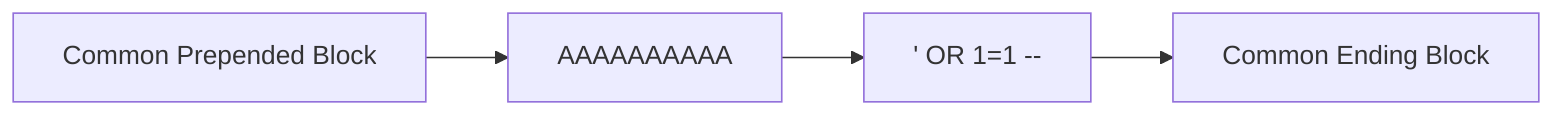 graph LR
    A[Common Prepended Block]
    B["AAAAAAAAAA"]
    C[' OR 1=1 --]
    D[Common Ending Block]
    A --> B
    B --> C
    C --> D